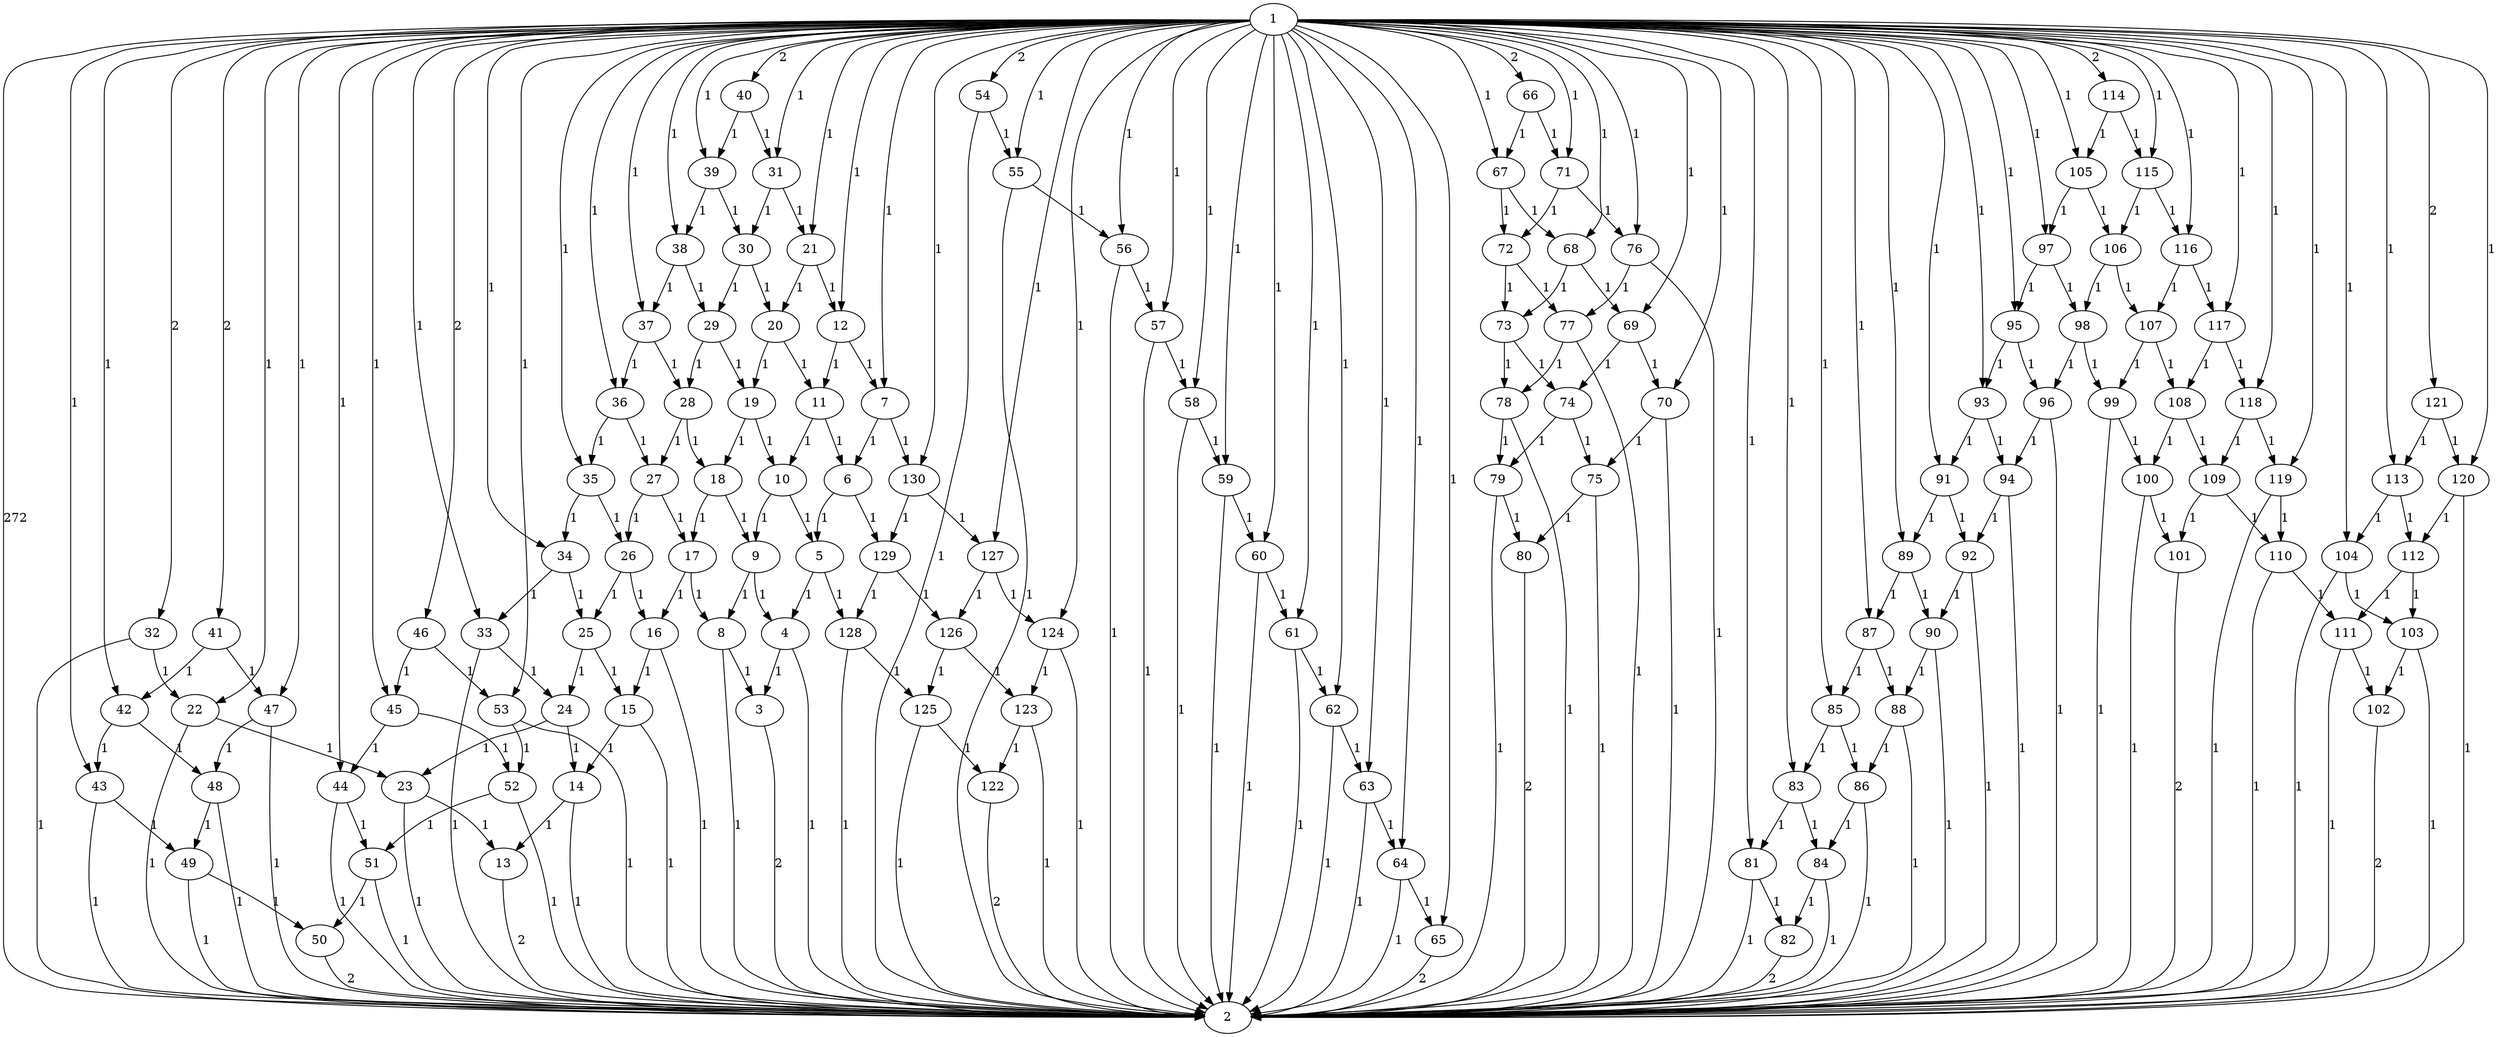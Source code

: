 digraph {
1 -> 2 [label=272];
1 -> 7 [label=1];
1 -> 12 [label=1];
1 -> 21 [label=1];
1 -> 22 [label=1];
1 -> 31 [label=1];
1 -> 32 [label=2];
1 -> 33 [label=1];
1 -> 34 [label=1];
1 -> 35 [label=1];
1 -> 36 [label=1];
1 -> 37 [label=1];
1 -> 38 [label=1];
1 -> 39 [label=1];
1 -> 40 [label=2];
1 -> 41 [label=2];
1 -> 42 [label=1];
1 -> 43 [label=1];
1 -> 44 [label=1];
1 -> 45 [label=1];
1 -> 46 [label=2];
1 -> 47 [label=1];
1 -> 53 [label=1];
1 -> 54 [label=2];
1 -> 55 [label=1];
1 -> 56 [label=1];
1 -> 57 [label=1];
1 -> 58 [label=1];
1 -> 59 [label=1];
1 -> 60 [label=1];
1 -> 61 [label=1];
1 -> 62 [label=1];
1 -> 63 [label=1];
1 -> 64 [label=1];
1 -> 65 [label=1];
1 -> 66 [label=2];
1 -> 67 [label=1];
1 -> 68 [label=1];
1 -> 69 [label=1];
1 -> 70 [label=1];
1 -> 71 [label=1];
1 -> 76 [label=1];
1 -> 81 [label=1];
1 -> 83 [label=1];
1 -> 85 [label=1];
1 -> 87 [label=1];
1 -> 89 [label=1];
1 -> 91 [label=1];
1 -> 93 [label=1];
1 -> 95 [label=1];
1 -> 97 [label=1];
1 -> 104 [label=1];
1 -> 105 [label=1];
1 -> 113 [label=1];
1 -> 114 [label=2];
1 -> 115 [label=1];
1 -> 116 [label=1];
1 -> 117 [label=1];
1 -> 118 [label=1];
1 -> 119 [label=1];
1 -> 120 [label=1];
1 -> 121 [label=2];
1 -> 124 [label=1];
1 -> 127 [label=1];
1 -> 130 [label=1];
3 -> 2 [label=2];
4 -> 2 [label=1];
4 -> 3 [label=1];
5 -> 4 [label=1];
5 -> 128 [label=1];
6 -> 5 [label=1];
6 -> 129 [label=1];
7 -> 6 [label=1];
7 -> 130 [label=1];
8 -> 2 [label=1];
8 -> 3 [label=1];
9 -> 4 [label=1];
9 -> 8 [label=1];
10 -> 5 [label=1];
10 -> 9 [label=1];
11 -> 6 [label=1];
11 -> 10 [label=1];
12 -> 7 [label=1];
12 -> 11 [label=1];
13 -> 2 [label=2];
14 -> 2 [label=1];
14 -> 13 [label=1];
15 -> 2 [label=1];
15 -> 14 [label=1];
16 -> 2 [label=1];
16 -> 15 [label=1];
17 -> 8 [label=1];
17 -> 16 [label=1];
18 -> 9 [label=1];
18 -> 17 [label=1];
19 -> 10 [label=1];
19 -> 18 [label=1];
20 -> 11 [label=1];
20 -> 19 [label=1];
21 -> 12 [label=1];
21 -> 20 [label=1];
22 -> 2 [label=1];
22 -> 23 [label=1];
23 -> 2 [label=1];
23 -> 13 [label=1];
24 -> 14 [label=1];
24 -> 23 [label=1];
25 -> 15 [label=1];
25 -> 24 [label=1];
26 -> 16 [label=1];
26 -> 25 [label=1];
27 -> 17 [label=1];
27 -> 26 [label=1];
28 -> 18 [label=1];
28 -> 27 [label=1];
29 -> 19 [label=1];
29 -> 28 [label=1];
30 -> 20 [label=1];
30 -> 29 [label=1];
31 -> 21 [label=1];
31 -> 30 [label=1];
32 -> 2 [label=1];
32 -> 22 [label=1];
33 -> 2 [label=1];
33 -> 24 [label=1];
34 -> 25 [label=1];
34 -> 33 [label=1];
35 -> 26 [label=1];
35 -> 34 [label=1];
36 -> 27 [label=1];
36 -> 35 [label=1];
37 -> 28 [label=1];
37 -> 36 [label=1];
38 -> 29 [label=1];
38 -> 37 [label=1];
39 -> 30 [label=1];
39 -> 38 [label=1];
40 -> 31 [label=1];
40 -> 39 [label=1];
41 -> 42 [label=1];
41 -> 47 [label=1];
42 -> 43 [label=1];
42 -> 48 [label=1];
43 -> 2 [label=1];
43 -> 49 [label=1];
44 -> 2 [label=1];
44 -> 51 [label=1];
45 -> 44 [label=1];
45 -> 52 [label=1];
46 -> 45 [label=1];
46 -> 53 [label=1];
47 -> 2 [label=1];
47 -> 48 [label=1];
48 -> 2 [label=1];
48 -> 49 [label=1];
49 -> 2 [label=1];
49 -> 50 [label=1];
50 -> 2 [label=2];
51 -> 2 [label=1];
51 -> 50 [label=1];
52 -> 2 [label=1];
52 -> 51 [label=1];
53 -> 2 [label=1];
53 -> 52 [label=1];
54 -> 2 [label=1];
54 -> 55 [label=1];
55 -> 2 [label=1];
55 -> 56 [label=1];
56 -> 2 [label=1];
56 -> 57 [label=1];
57 -> 2 [label=1];
57 -> 58 [label=1];
58 -> 2 [label=1];
58 -> 59 [label=1];
59 -> 2 [label=1];
59 -> 60 [label=1];
60 -> 2 [label=1];
60 -> 61 [label=1];
61 -> 2 [label=1];
61 -> 62 [label=1];
62 -> 2 [label=1];
62 -> 63 [label=1];
63 -> 2 [label=1];
63 -> 64 [label=1];
64 -> 2 [label=1];
64 -> 65 [label=1];
65 -> 2 [label=2];
66 -> 67 [label=1];
66 -> 71 [label=1];
67 -> 68 [label=1];
67 -> 72 [label=1];
68 -> 69 [label=1];
68 -> 73 [label=1];
69 -> 70 [label=1];
69 -> 74 [label=1];
70 -> 2 [label=1];
70 -> 75 [label=1];
71 -> 72 [label=1];
71 -> 76 [label=1];
72 -> 73 [label=1];
72 -> 77 [label=1];
73 -> 74 [label=1];
73 -> 78 [label=1];
74 -> 75 [label=1];
74 -> 79 [label=1];
75 -> 2 [label=1];
75 -> 80 [label=1];
76 -> 2 [label=1];
76 -> 77 [label=1];
77 -> 2 [label=1];
77 -> 78 [label=1];
78 -> 2 [label=1];
78 -> 79 [label=1];
79 -> 2 [label=1];
79 -> 80 [label=1];
80 -> 2 [label=2];
81 -> 2 [label=1];
81 -> 82 [label=1];
82 -> 2 [label=2];
83 -> 81 [label=1];
83 -> 84 [label=1];
84 -> 2 [label=1];
84 -> 82 [label=1];
85 -> 83 [label=1];
85 -> 86 [label=1];
86 -> 2 [label=1];
86 -> 84 [label=1];
87 -> 85 [label=1];
87 -> 88 [label=1];
88 -> 2 [label=1];
88 -> 86 [label=1];
89 -> 87 [label=1];
89 -> 90 [label=1];
90 -> 2 [label=1];
90 -> 88 [label=1];
91 -> 89 [label=1];
91 -> 92 [label=1];
92 -> 2 [label=1];
92 -> 90 [label=1];
93 -> 91 [label=1];
93 -> 94 [label=1];
94 -> 2 [label=1];
94 -> 92 [label=1];
95 -> 93 [label=1];
95 -> 96 [label=1];
96 -> 2 [label=1];
96 -> 94 [label=1];
97 -> 95 [label=1];
97 -> 98 [label=1];
98 -> 96 [label=1];
98 -> 99 [label=1];
99 -> 2 [label=1];
99 -> 100 [label=1];
100 -> 2 [label=1];
100 -> 101 [label=1];
101 -> 2 [label=2];
102 -> 2 [label=2];
103 -> 2 [label=1];
103 -> 102 [label=1];
104 -> 2 [label=1];
104 -> 103 [label=1];
105 -> 97 [label=1];
105 -> 106 [label=1];
106 -> 98 [label=1];
106 -> 107 [label=1];
107 -> 99 [label=1];
107 -> 108 [label=1];
108 -> 100 [label=1];
108 -> 109 [label=1];
109 -> 101 [label=1];
109 -> 110 [label=1];
110 -> 2 [label=1];
110 -> 111 [label=1];
111 -> 2 [label=1];
111 -> 102 [label=1];
112 -> 103 [label=1];
112 -> 111 [label=1];
113 -> 104 [label=1];
113 -> 112 [label=1];
114 -> 105 [label=1];
114 -> 115 [label=1];
115 -> 106 [label=1];
115 -> 116 [label=1];
116 -> 107 [label=1];
116 -> 117 [label=1];
117 -> 108 [label=1];
117 -> 118 [label=1];
118 -> 109 [label=1];
118 -> 119 [label=1];
119 -> 2 [label=1];
119 -> 110 [label=1];
120 -> 2 [label=1];
120 -> 112 [label=1];
121 -> 113 [label=1];
121 -> 120 [label=1];
122 -> 2 [label=2];
123 -> 2 [label=1];
123 -> 122 [label=1];
124 -> 2 [label=1];
124 -> 123 [label=1];
125 -> 2 [label=1];
125 -> 122 [label=1];
126 -> 123 [label=1];
126 -> 125 [label=1];
127 -> 124 [label=1];
127 -> 126 [label=1];
128 -> 2 [label=1];
128 -> 125 [label=1];
129 -> 126 [label=1];
129 -> 128 [label=1];
130 -> 127 [label=1];
130 -> 129 [label=1];
}